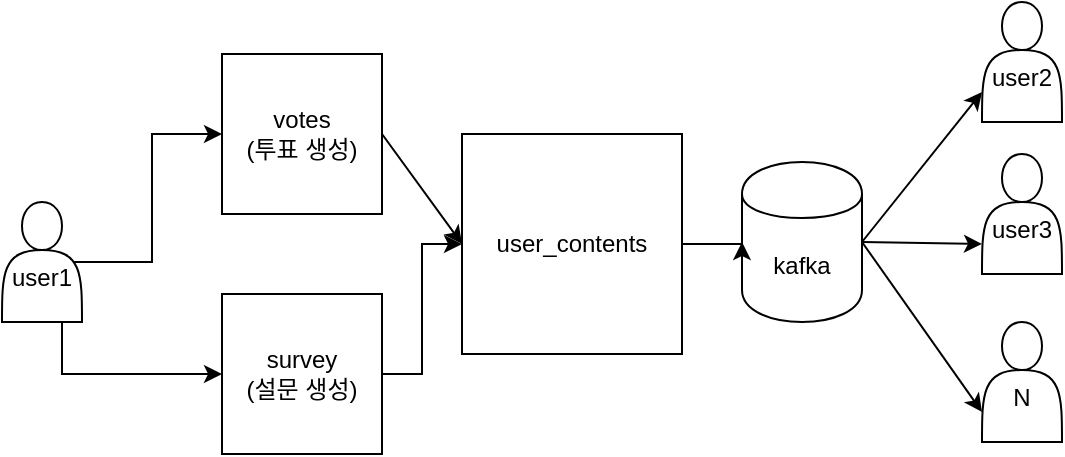 <mxfile version="20.7.4" type="github">
  <diagram id="R2lEEEUBdFMjLlhIrx00" name="Page-1">
    <mxGraphModel dx="1235" dy="835" grid="1" gridSize="10" guides="1" tooltips="1" connect="1" arrows="1" fold="1" page="1" pageScale="1" pageWidth="850" pageHeight="1100" math="0" shadow="0" extFonts="Permanent Marker^https://fonts.googleapis.com/css?family=Permanent+Marker">
      <root>
        <mxCell id="0" />
        <mxCell id="1" parent="0" />
        <mxCell id="7a1DkN9BYMubpffj_wRF-4" value="" style="endArrow=classic;html=1;rounded=0;exitX=1;exitY=0.5;exitDx=0;exitDy=0;entryX=0;entryY=0.5;entryDx=0;entryDy=0;" edge="1" parent="1" source="7a1DkN9BYMubpffj_wRF-5" target="7a1DkN9BYMubpffj_wRF-28">
          <mxGeometry width="50" height="50" relative="1" as="geometry">
            <mxPoint x="330" y="260" as="sourcePoint" />
            <mxPoint x="450" y="240" as="targetPoint" />
          </mxGeometry>
        </mxCell>
        <mxCell id="7a1DkN9BYMubpffj_wRF-5" value="votes&lt;br&gt;(투표 생성)" style="whiteSpace=wrap;html=1;aspect=fixed;" vertex="1" parent="1">
          <mxGeometry x="170" y="196" width="80" height="80" as="geometry" />
        </mxCell>
        <mxCell id="7a1DkN9BYMubpffj_wRF-8" value="kafka" style="shape=cylinder;whiteSpace=wrap;html=1;boundedLbl=1;backgroundOutline=1;" vertex="1" parent="1">
          <mxGeometry x="430" y="250" width="60" height="80" as="geometry" />
        </mxCell>
        <mxCell id="7a1DkN9BYMubpffj_wRF-34" style="edgeStyle=orthogonalEdgeStyle;rounded=0;orthogonalLoop=1;jettySize=auto;html=1;exitX=0.9;exitY=0.5;exitDx=0;exitDy=0;exitPerimeter=0;entryX=0;entryY=0.5;entryDx=0;entryDy=0;" edge="1" parent="1" source="7a1DkN9BYMubpffj_wRF-9" target="7a1DkN9BYMubpffj_wRF-5">
          <mxGeometry relative="1" as="geometry" />
        </mxCell>
        <mxCell id="7a1DkN9BYMubpffj_wRF-35" style="edgeStyle=orthogonalEdgeStyle;rounded=0;orthogonalLoop=1;jettySize=auto;html=1;exitX=0.75;exitY=1;exitDx=0;exitDy=0;" edge="1" parent="1" source="7a1DkN9BYMubpffj_wRF-9" target="7a1DkN9BYMubpffj_wRF-11">
          <mxGeometry relative="1" as="geometry" />
        </mxCell>
        <mxCell id="7a1DkN9BYMubpffj_wRF-9" value="&lt;br&gt;user1" style="shape=actor;whiteSpace=wrap;html=1;" vertex="1" parent="1">
          <mxGeometry x="60" y="270" width="40" height="60" as="geometry" />
        </mxCell>
        <mxCell id="7a1DkN9BYMubpffj_wRF-32" style="edgeStyle=orthogonalEdgeStyle;rounded=0;orthogonalLoop=1;jettySize=auto;html=1;exitX=1;exitY=0.5;exitDx=0;exitDy=0;entryX=0;entryY=0.5;entryDx=0;entryDy=0;" edge="1" parent="1" source="7a1DkN9BYMubpffj_wRF-11" target="7a1DkN9BYMubpffj_wRF-28">
          <mxGeometry relative="1" as="geometry" />
        </mxCell>
        <mxCell id="7a1DkN9BYMubpffj_wRF-11" value="survey&lt;br&gt;(설문 생성)" style="whiteSpace=wrap;html=1;aspect=fixed;" vertex="1" parent="1">
          <mxGeometry x="170" y="316" width="80" height="80" as="geometry" />
        </mxCell>
        <mxCell id="7a1DkN9BYMubpffj_wRF-12" value="&lt;br&gt;user3" style="shape=actor;whiteSpace=wrap;html=1;" vertex="1" parent="1">
          <mxGeometry x="550" y="246" width="40" height="60" as="geometry" />
        </mxCell>
        <mxCell id="7a1DkN9BYMubpffj_wRF-16" value="&lt;br&gt;N" style="shape=actor;whiteSpace=wrap;html=1;" vertex="1" parent="1">
          <mxGeometry x="550" y="330" width="40" height="60" as="geometry" />
        </mxCell>
        <mxCell id="7a1DkN9BYMubpffj_wRF-17" value="&lt;br&gt;user2" style="shape=actor;whiteSpace=wrap;html=1;" vertex="1" parent="1">
          <mxGeometry x="550" y="170" width="40" height="60" as="geometry" />
        </mxCell>
        <mxCell id="7a1DkN9BYMubpffj_wRF-18" value="" style="endArrow=classic;html=1;rounded=0;exitX=1;exitY=0.5;exitDx=0;exitDy=0;entryX=0;entryY=0.75;entryDx=0;entryDy=0;" edge="1" parent="1" source="7a1DkN9BYMubpffj_wRF-8" target="7a1DkN9BYMubpffj_wRF-17">
          <mxGeometry width="50" height="50" relative="1" as="geometry">
            <mxPoint x="380" y="300" as="sourcePoint" />
            <mxPoint x="440" y="300" as="targetPoint" />
          </mxGeometry>
        </mxCell>
        <mxCell id="7a1DkN9BYMubpffj_wRF-19" value="" style="endArrow=classic;html=1;rounded=0;exitX=1;exitY=0.5;exitDx=0;exitDy=0;entryX=0;entryY=0.75;entryDx=0;entryDy=0;" edge="1" parent="1" source="7a1DkN9BYMubpffj_wRF-8" target="7a1DkN9BYMubpffj_wRF-12">
          <mxGeometry width="50" height="50" relative="1" as="geometry">
            <mxPoint x="500" y="300" as="sourcePoint" />
            <mxPoint x="600" y="225" as="targetPoint" />
          </mxGeometry>
        </mxCell>
        <mxCell id="7a1DkN9BYMubpffj_wRF-20" value="" style="endArrow=classic;html=1;rounded=0;entryX=0;entryY=0.75;entryDx=0;entryDy=0;" edge="1" parent="1" target="7a1DkN9BYMubpffj_wRF-16">
          <mxGeometry width="50" height="50" relative="1" as="geometry">
            <mxPoint x="490" y="290" as="sourcePoint" />
            <mxPoint x="610" y="235" as="targetPoint" />
          </mxGeometry>
        </mxCell>
        <mxCell id="7a1DkN9BYMubpffj_wRF-36" style="edgeStyle=orthogonalEdgeStyle;rounded=0;orthogonalLoop=1;jettySize=auto;html=1;exitX=1;exitY=0.5;exitDx=0;exitDy=0;entryX=0;entryY=0.5;entryDx=0;entryDy=0;" edge="1" parent="1" source="7a1DkN9BYMubpffj_wRF-28" target="7a1DkN9BYMubpffj_wRF-8">
          <mxGeometry relative="1" as="geometry" />
        </mxCell>
        <mxCell id="7a1DkN9BYMubpffj_wRF-28" value="user_contents" style="whiteSpace=wrap;html=1;aspect=fixed;" vertex="1" parent="1">
          <mxGeometry x="290" y="236" width="110" height="110" as="geometry" />
        </mxCell>
      </root>
    </mxGraphModel>
  </diagram>
</mxfile>
